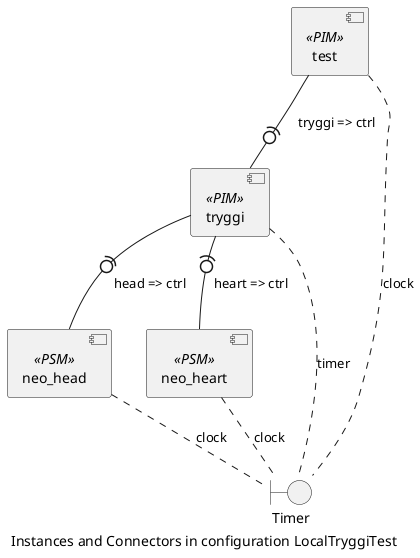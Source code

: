 @startuml
caption Instances and Connectors in configuration LocalTryggiTest
component tryggi<<PIM>>
component test<<PIM>>
component neo_head<<PSM>>
component neo_heart<<PSM>>
boundary Timer
tryggi -(0- neo_heart : heart => ctrl
test -(0- tryggi : tryggi => ctrl
tryggi -(0- neo_head : head => ctrl
tryggi .. Timer : timer
neo_head .. Timer : clock
neo_heart .. Timer : clock
test .. Timer : clock
@enduml